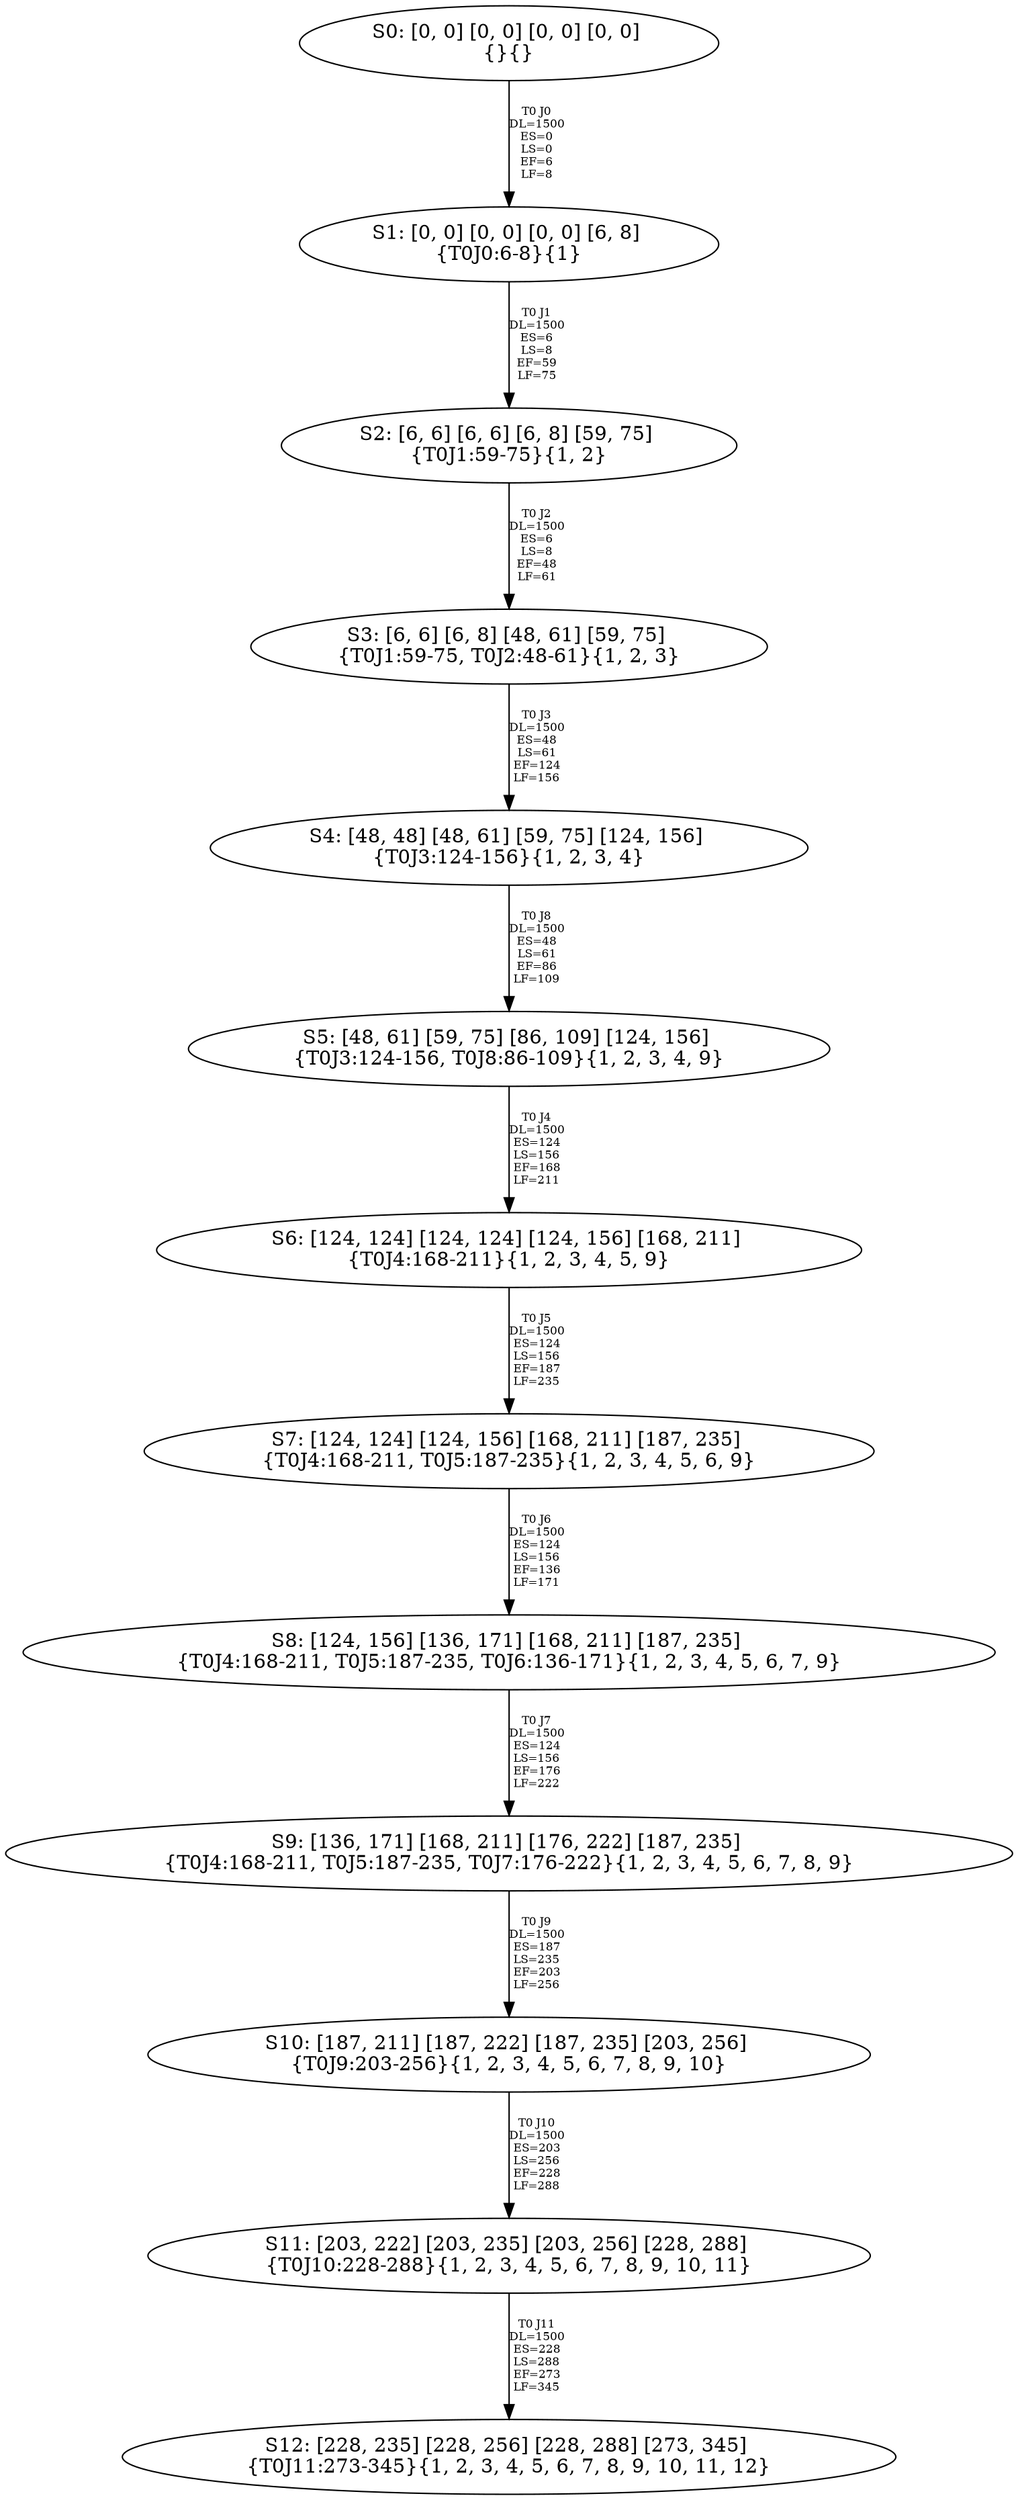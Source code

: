 digraph {
	S0[label="S0: [0, 0] [0, 0] [0, 0] [0, 0] \n{}{}"];
	S1[label="S1: [0, 0] [0, 0] [0, 0] [6, 8] \n{T0J0:6-8}{1}"];
	S2[label="S2: [6, 6] [6, 6] [6, 8] [59, 75] \n{T0J1:59-75}{1, 2}"];
	S3[label="S3: [6, 6] [6, 8] [48, 61] [59, 75] \n{T0J1:59-75, T0J2:48-61}{1, 2, 3}"];
	S4[label="S4: [48, 48] [48, 61] [59, 75] [124, 156] \n{T0J3:124-156}{1, 2, 3, 4}"];
	S5[label="S5: [48, 61] [59, 75] [86, 109] [124, 156] \n{T0J3:124-156, T0J8:86-109}{1, 2, 3, 4, 9}"];
	S6[label="S6: [124, 124] [124, 124] [124, 156] [168, 211] \n{T0J4:168-211}{1, 2, 3, 4, 5, 9}"];
	S7[label="S7: [124, 124] [124, 156] [168, 211] [187, 235] \n{T0J4:168-211, T0J5:187-235}{1, 2, 3, 4, 5, 6, 9}"];
	S8[label="S8: [124, 156] [136, 171] [168, 211] [187, 235] \n{T0J4:168-211, T0J5:187-235, T0J6:136-171}{1, 2, 3, 4, 5, 6, 7, 9}"];
	S9[label="S9: [136, 171] [168, 211] [176, 222] [187, 235] \n{T0J4:168-211, T0J5:187-235, T0J7:176-222}{1, 2, 3, 4, 5, 6, 7, 8, 9}"];
	S10[label="S10: [187, 211] [187, 222] [187, 235] [203, 256] \n{T0J9:203-256}{1, 2, 3, 4, 5, 6, 7, 8, 9, 10}"];
	S11[label="S11: [203, 222] [203, 235] [203, 256] [228, 288] \n{T0J10:228-288}{1, 2, 3, 4, 5, 6, 7, 8, 9, 10, 11}"];
	S12[label="S12: [228, 235] [228, 256] [228, 288] [273, 345] \n{T0J11:273-345}{1, 2, 3, 4, 5, 6, 7, 8, 9, 10, 11, 12}"];
	S0 -> S1[label="T0 J0\nDL=1500\nES=0\nLS=0\nEF=6\nLF=8",fontsize=8];
	S1 -> S2[label="T0 J1\nDL=1500\nES=6\nLS=8\nEF=59\nLF=75",fontsize=8];
	S2 -> S3[label="T0 J2\nDL=1500\nES=6\nLS=8\nEF=48\nLF=61",fontsize=8];
	S3 -> S4[label="T0 J3\nDL=1500\nES=48\nLS=61\nEF=124\nLF=156",fontsize=8];
	S4 -> S5[label="T0 J8\nDL=1500\nES=48\nLS=61\nEF=86\nLF=109",fontsize=8];
	S5 -> S6[label="T0 J4\nDL=1500\nES=124\nLS=156\nEF=168\nLF=211",fontsize=8];
	S6 -> S7[label="T0 J5\nDL=1500\nES=124\nLS=156\nEF=187\nLF=235",fontsize=8];
	S7 -> S8[label="T0 J6\nDL=1500\nES=124\nLS=156\nEF=136\nLF=171",fontsize=8];
	S8 -> S9[label="T0 J7\nDL=1500\nES=124\nLS=156\nEF=176\nLF=222",fontsize=8];
	S9 -> S10[label="T0 J9\nDL=1500\nES=187\nLS=235\nEF=203\nLF=256",fontsize=8];
	S10 -> S11[label="T0 J10\nDL=1500\nES=203\nLS=256\nEF=228\nLF=288",fontsize=8];
	S11 -> S12[label="T0 J11\nDL=1500\nES=228\nLS=288\nEF=273\nLF=345",fontsize=8];
}
